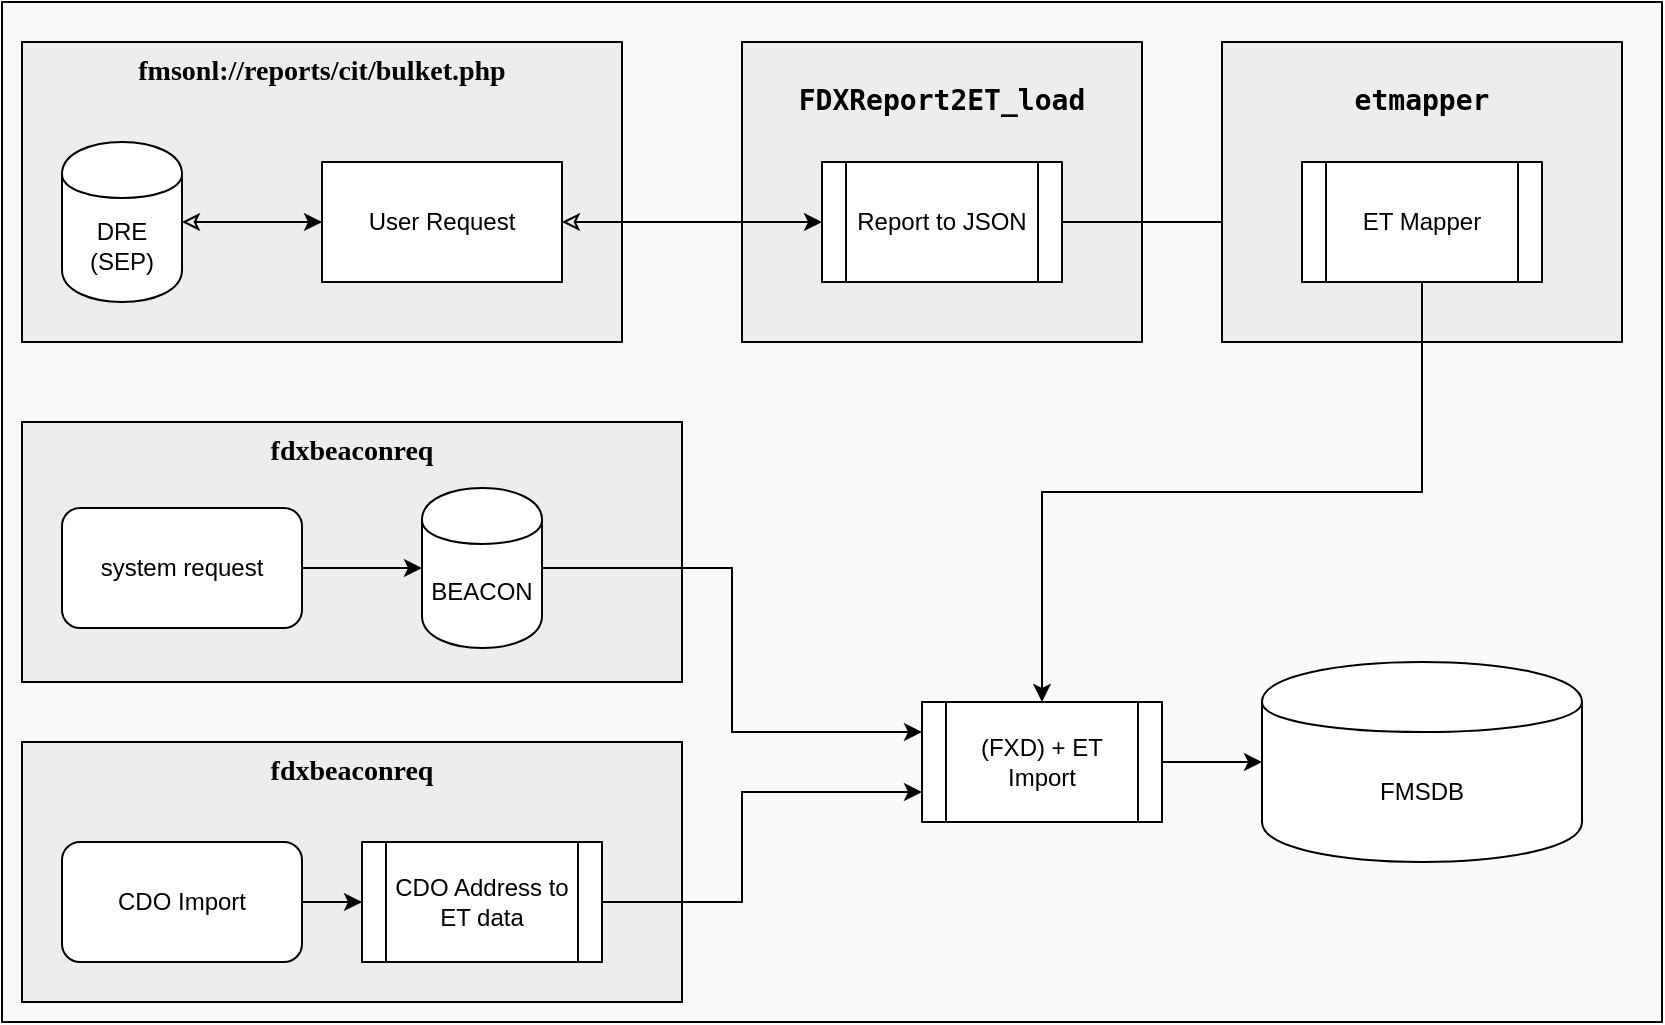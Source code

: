 <mxfile version="13.4.9" type="github">
  <diagram id="kgpKYQtTHZ0yAKxKKP6v" name="Page-1">
    <mxGraphModel dx="1103" dy="622" grid="1" gridSize="10" guides="1" tooltips="1" connect="1" arrows="1" fold="1" page="1" pageScale="1" pageWidth="850" pageHeight="1100" math="0" shadow="0">
      <root>
        <mxCell id="0" />
        <mxCell id="1" parent="0" />
        <mxCell id="6lH783awc_7VwE8D7VBf-51" value="" style="rounded=0;whiteSpace=wrap;html=1;fontFamily=Lucida Console;fontSize=14;fillColor=#FAFAFA;" vertex="1" parent="1">
          <mxGeometry x="10" y="10" width="830" height="510" as="geometry" />
        </mxCell>
        <mxCell id="6lH783awc_7VwE8D7VBf-45" value="fdxbeaconreq" style="rounded=0;whiteSpace=wrap;html=1;fillColor=#EDEDED;fontFamily=Lucida Console;fontSize=14;fontStyle=1;verticalAlign=top;" vertex="1" parent="1">
          <mxGeometry x="20" y="380" width="330" height="130" as="geometry" />
        </mxCell>
        <mxCell id="6lH783awc_7VwE8D7VBf-40" value="fdxbeaconreq" style="rounded=0;whiteSpace=wrap;html=1;fillColor=#EDEDED;fontFamily=Lucida Console;fontSize=14;fontStyle=1;verticalAlign=top;" vertex="1" parent="1">
          <mxGeometry x="20" y="220" width="330" height="130" as="geometry" />
        </mxCell>
        <mxCell id="6lH783awc_7VwE8D7VBf-39" value="fmsonl://reports/cit/bulket.php" style="rounded=0;whiteSpace=wrap;html=1;fillColor=#EDEDED;fontSize=14;fontFamily=Lucida Console;verticalAlign=top;fontStyle=1" vertex="1" parent="1">
          <mxGeometry x="20" y="30" width="300" height="150" as="geometry" />
        </mxCell>
        <mxCell id="6lH783awc_7VwE8D7VBf-38" value="&lt;pre style=&quot;font-size: 14px;&quot;&gt;FDXReport2ET_load&lt;/pre&gt;" style="rounded=0;whiteSpace=wrap;html=1;verticalAlign=top;fontStyle=1;fontSize=14;fillColor=#EDEDED;" vertex="1" parent="1">
          <mxGeometry x="380" y="30" width="200" height="150" as="geometry" />
        </mxCell>
        <mxCell id="6lH783awc_7VwE8D7VBf-19" style="edgeStyle=orthogonalEdgeStyle;rounded=0;orthogonalLoop=1;jettySize=auto;html=1;entryX=0;entryY=0.5;entryDx=0;entryDy=0;startArrow=classic;startFill=0;" edge="1" parent="1" source="6lH783awc_7VwE8D7VBf-1" target="6lH783awc_7VwE8D7VBf-6">
          <mxGeometry relative="1" as="geometry" />
        </mxCell>
        <mxCell id="6lH783awc_7VwE8D7VBf-1" value="User Request" style="rounded=0;whiteSpace=wrap;html=1;" vertex="1" parent="1">
          <mxGeometry x="170" y="90" width="120" height="60" as="geometry" />
        </mxCell>
        <mxCell id="6lH783awc_7VwE8D7VBf-9" style="edgeStyle=orthogonalEdgeStyle;rounded=0;orthogonalLoop=1;jettySize=auto;html=1;entryX=0;entryY=0.5;entryDx=0;entryDy=0;" edge="1" parent="1" source="6lH783awc_7VwE8D7VBf-2" target="6lH783awc_7VwE8D7VBf-8">
          <mxGeometry relative="1" as="geometry" />
        </mxCell>
        <mxCell id="6lH783awc_7VwE8D7VBf-2" value="system request" style="rounded=1;whiteSpace=wrap;html=1;" vertex="1" parent="1">
          <mxGeometry x="40" y="263" width="120" height="60" as="geometry" />
        </mxCell>
        <mxCell id="6lH783awc_7VwE8D7VBf-46" style="edgeStyle=orthogonalEdgeStyle;rounded=0;orthogonalLoop=1;jettySize=auto;html=1;exitX=1;exitY=0.5;exitDx=0;exitDy=0;startArrow=none;startFill=0;fontFamily=Lucida Console;fontSize=14;" edge="1" parent="1" source="6lH783awc_7VwE8D7VBf-3" target="6lH783awc_7VwE8D7VBf-12">
          <mxGeometry relative="1" as="geometry" />
        </mxCell>
        <mxCell id="6lH783awc_7VwE8D7VBf-3" value="CDO Import" style="rounded=1;whiteSpace=wrap;html=1;" vertex="1" parent="1">
          <mxGeometry x="40" y="430" width="120" height="60" as="geometry" />
        </mxCell>
        <mxCell id="6lH783awc_7VwE8D7VBf-47" style="edgeStyle=orthogonalEdgeStyle;rounded=0;orthogonalLoop=1;jettySize=auto;html=1;exitX=1;exitY=0.5;exitDx=0;exitDy=0;entryX=0;entryY=0.5;entryDx=0;entryDy=0;startArrow=none;startFill=0;fontFamily=Lucida Console;fontSize=14;" edge="1" parent="1" source="6lH783awc_7VwE8D7VBf-6" target="6lH783awc_7VwE8D7VBf-4">
          <mxGeometry relative="1" as="geometry" />
        </mxCell>
        <mxCell id="6lH783awc_7VwE8D7VBf-6" value="Report to JSON" style="shape=process;whiteSpace=wrap;html=1;backgroundOutline=1;" vertex="1" parent="1">
          <mxGeometry x="420" y="90" width="120" height="60" as="geometry" />
        </mxCell>
        <mxCell id="6lH783awc_7VwE8D7VBf-20" style="edgeStyle=orthogonalEdgeStyle;rounded=0;orthogonalLoop=1;jettySize=auto;html=1;entryX=0;entryY=0.5;entryDx=0;entryDy=0;startArrow=classic;startFill=0;" edge="1" parent="1" source="6lH783awc_7VwE8D7VBf-7" target="6lH783awc_7VwE8D7VBf-1">
          <mxGeometry relative="1" as="geometry" />
        </mxCell>
        <mxCell id="6lH783awc_7VwE8D7VBf-7" value="DRE (SEP)" style="shape=cylinder;whiteSpace=wrap;html=1;boundedLbl=1;backgroundOutline=1;" vertex="1" parent="1">
          <mxGeometry x="40" y="80" width="60" height="80" as="geometry" />
        </mxCell>
        <mxCell id="6lH783awc_7VwE8D7VBf-11" style="edgeStyle=orthogonalEdgeStyle;rounded=0;orthogonalLoop=1;jettySize=auto;html=1;entryX=0;entryY=0.5;entryDx=0;entryDy=0;" edge="1" parent="1" source="6lH783awc_7VwE8D7VBf-13" target="6lH783awc_7VwE8D7VBf-10">
          <mxGeometry relative="1" as="geometry" />
        </mxCell>
        <mxCell id="6lH783awc_7VwE8D7VBf-52" style="edgeStyle=orthogonalEdgeStyle;rounded=0;orthogonalLoop=1;jettySize=auto;html=1;exitX=1;exitY=0.5;exitDx=0;exitDy=0;entryX=0;entryY=0.25;entryDx=0;entryDy=0;startArrow=none;startFill=0;fontFamily=Lucida Console;fontSize=14;" edge="1" parent="1" source="6lH783awc_7VwE8D7VBf-8" target="6lH783awc_7VwE8D7VBf-13">
          <mxGeometry relative="1" as="geometry" />
        </mxCell>
        <mxCell id="6lH783awc_7VwE8D7VBf-8" value="BEACON" style="shape=cylinder;whiteSpace=wrap;html=1;boundedLbl=1;backgroundOutline=1;" vertex="1" parent="1">
          <mxGeometry x="220" y="253" width="60" height="80" as="geometry" />
        </mxCell>
        <mxCell id="6lH783awc_7VwE8D7VBf-10" value="FMSDB" style="shape=cylinder;whiteSpace=wrap;html=1;boundedLbl=1;backgroundOutline=1;" vertex="1" parent="1">
          <mxGeometry x="640" y="340" width="160" height="100" as="geometry" />
        </mxCell>
        <mxCell id="6lH783awc_7VwE8D7VBf-15" style="edgeStyle=orthogonalEdgeStyle;rounded=0;orthogonalLoop=1;jettySize=auto;html=1;entryX=0;entryY=0.75;entryDx=0;entryDy=0;" edge="1" parent="1" source="6lH783awc_7VwE8D7VBf-12" target="6lH783awc_7VwE8D7VBf-13">
          <mxGeometry relative="1" as="geometry">
            <Array as="points">
              <mxPoint x="380" y="460" />
              <mxPoint x="380" y="405" />
            </Array>
          </mxGeometry>
        </mxCell>
        <mxCell id="6lH783awc_7VwE8D7VBf-12" value="CDO Address to ET data" style="shape=process;whiteSpace=wrap;html=1;backgroundOutline=1;" vertex="1" parent="1">
          <mxGeometry x="190" y="430" width="120" height="60" as="geometry" />
        </mxCell>
        <mxCell id="6lH783awc_7VwE8D7VBf-13" value="(FXD) + ET Import" style="shape=process;whiteSpace=wrap;html=1;backgroundOutline=1;" vertex="1" parent="1">
          <mxGeometry x="470" y="360" width="120" height="60" as="geometry" />
        </mxCell>
        <mxCell id="6lH783awc_7VwE8D7VBf-41" value="&lt;pre style=&quot;font-size: 14px&quot;&gt;etmapper&lt;/pre&gt;" style="rounded=0;whiteSpace=wrap;html=1;verticalAlign=top;fontStyle=1;fontSize=14;fillColor=#EDEDED;" vertex="1" parent="1">
          <mxGeometry x="620" y="30" width="200" height="150" as="geometry" />
        </mxCell>
        <mxCell id="6lH783awc_7VwE8D7VBf-4" value="ET Mapper" style="shape=process;whiteSpace=wrap;html=1;backgroundOutline=1;" vertex="1" parent="1">
          <mxGeometry x="660" y="90" width="120" height="60" as="geometry" />
        </mxCell>
        <mxCell id="6lH783awc_7VwE8D7VBf-44" style="edgeStyle=orthogonalEdgeStyle;rounded=0;orthogonalLoop=1;jettySize=auto;html=1;entryX=0.5;entryY=0;entryDx=0;entryDy=0;startArrow=none;startFill=0;fontFamily=Lucida Console;fontSize=14;exitX=0.5;exitY=1;exitDx=0;exitDy=0;" edge="1" parent="1" source="6lH783awc_7VwE8D7VBf-4" target="6lH783awc_7VwE8D7VBf-13">
          <mxGeometry relative="1" as="geometry" />
        </mxCell>
      </root>
    </mxGraphModel>
  </diagram>
</mxfile>
